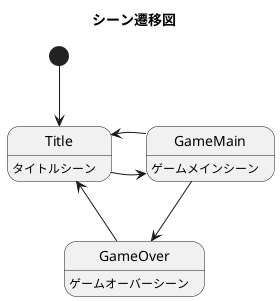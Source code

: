 @startuml scene
hide empty description
title シーン遷移図
[*] -down-> Title

Title -right-> GameMain
GameMain -left-> Title
GameMain -down-> GameOver
GameOver -down-> Title

Title : タイトルシーン
GameMain : ゲームメインシーン
GameOver : ゲームオーバーシーン

@enduml
